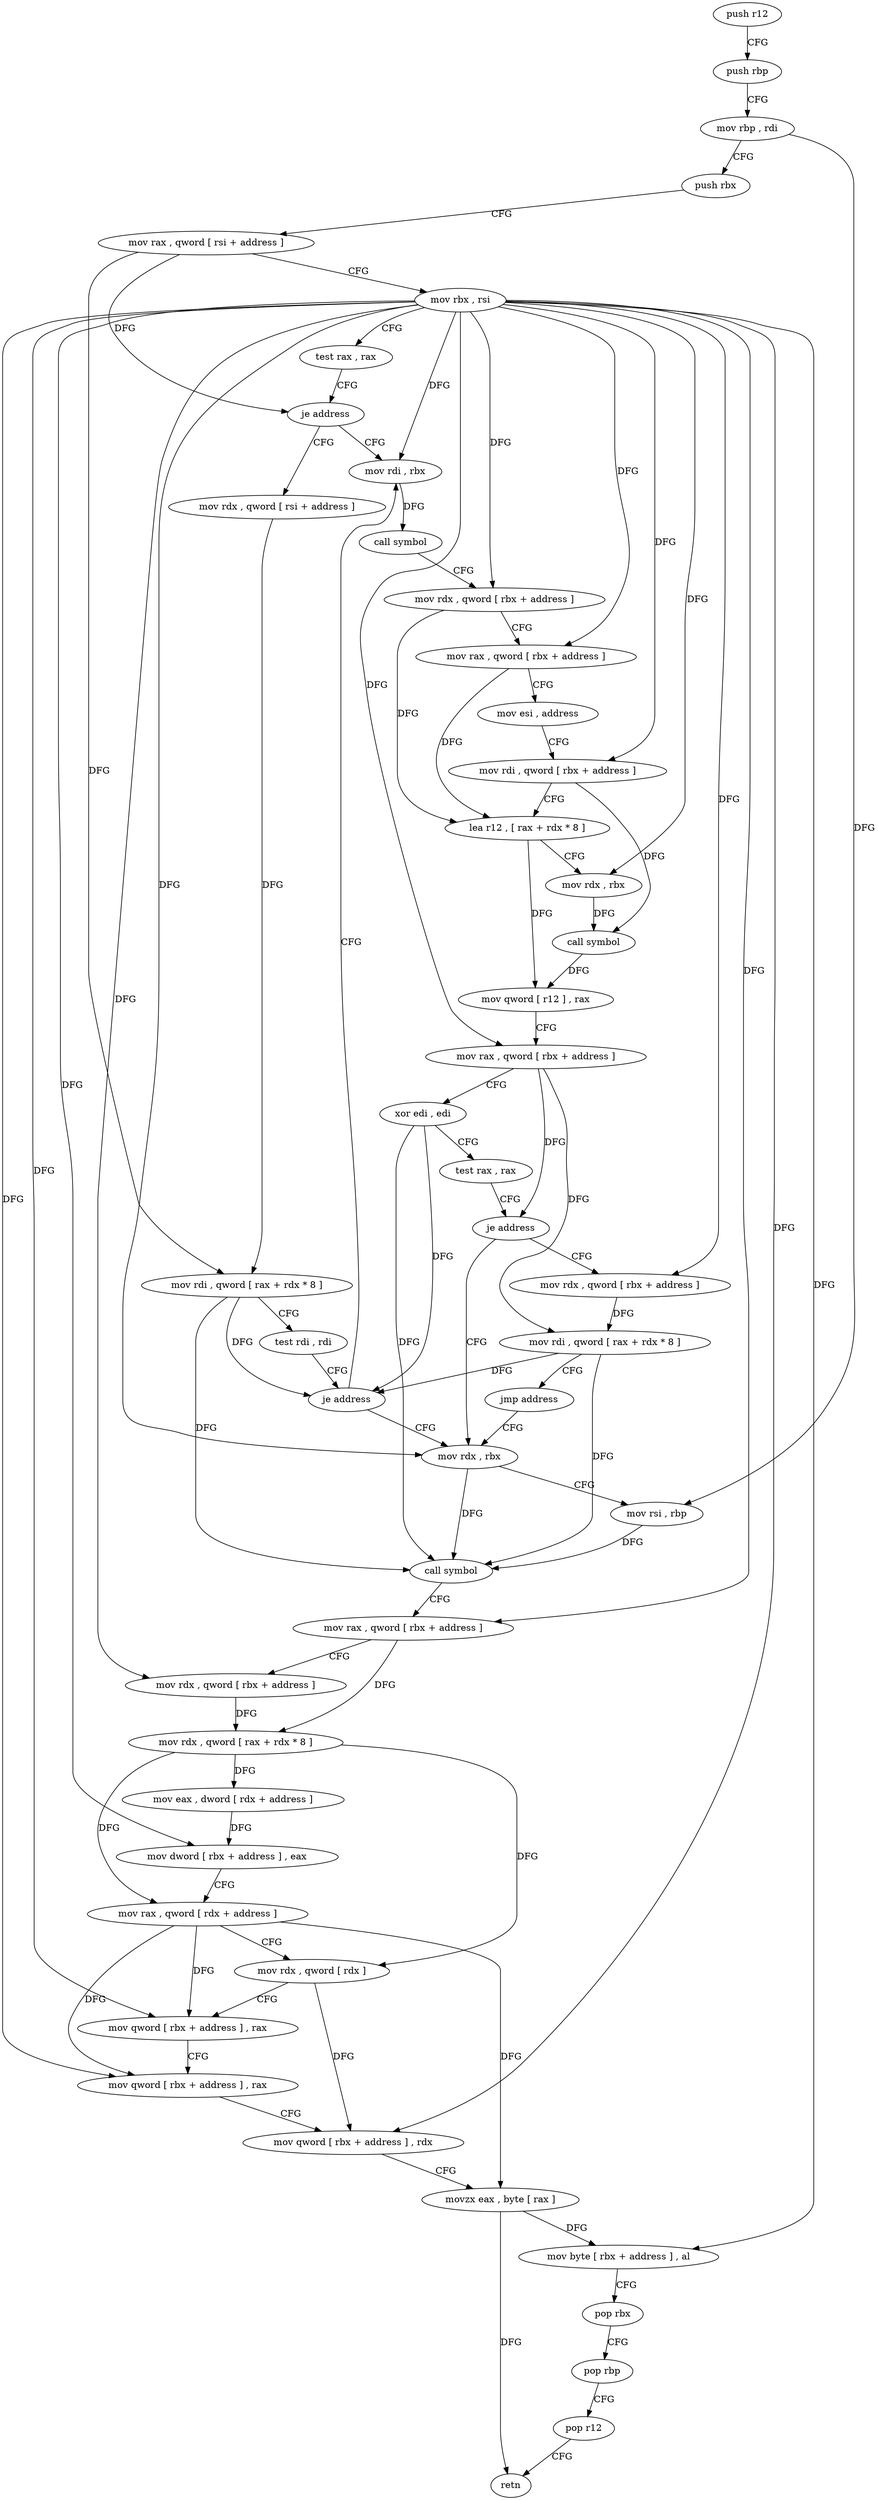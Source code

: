 digraph "func" {
"128192" [label = "push r12" ]
"128194" [label = "push rbp" ]
"128195" [label = "mov rbp , rdi" ]
"128198" [label = "push rbx" ]
"128199" [label = "mov rax , qword [ rsi + address ]" ]
"128203" [label = "mov rbx , rsi" ]
"128206" [label = "test rax , rax" ]
"128209" [label = "je address" ]
"128288" [label = "mov rdi , rbx" ]
"128211" [label = "mov rdx , qword [ rsi + address ]" ]
"128291" [label = "call symbol" ]
"128296" [label = "mov rdx , qword [ rbx + address ]" ]
"128300" [label = "mov rax , qword [ rbx + address ]" ]
"128304" [label = "mov esi , address" ]
"128309" [label = "mov rdi , qword [ rbx + address ]" ]
"128313" [label = "lea r12 , [ rax + rdx * 8 ]" ]
"128317" [label = "mov rdx , rbx" ]
"128320" [label = "call symbol" ]
"128325" [label = "mov qword [ r12 ] , rax" ]
"128329" [label = "mov rax , qword [ rbx + address ]" ]
"128333" [label = "xor edi , edi" ]
"128335" [label = "test rax , rax" ]
"128338" [label = "je address" ]
"128224" [label = "mov rdx , rbx" ]
"128340" [label = "mov rdx , qword [ rbx + address ]" ]
"128215" [label = "mov rdi , qword [ rax + rdx * 8 ]" ]
"128219" [label = "test rdi , rdi" ]
"128222" [label = "je address" ]
"128227" [label = "mov rsi , rbp" ]
"128230" [label = "call symbol" ]
"128235" [label = "mov rax , qword [ rbx + address ]" ]
"128239" [label = "mov rdx , qword [ rbx + address ]" ]
"128243" [label = "mov rdx , qword [ rax + rdx * 8 ]" ]
"128247" [label = "mov eax , dword [ rdx + address ]" ]
"128250" [label = "mov dword [ rbx + address ] , eax" ]
"128253" [label = "mov rax , qword [ rdx + address ]" ]
"128257" [label = "mov rdx , qword [ rdx ]" ]
"128260" [label = "mov qword [ rbx + address ] , rax" ]
"128264" [label = "mov qword [ rbx + address ] , rax" ]
"128271" [label = "mov qword [ rbx + address ] , rdx" ]
"128275" [label = "movzx eax , byte [ rax ]" ]
"128278" [label = "mov byte [ rbx + address ] , al" ]
"128281" [label = "pop rbx" ]
"128282" [label = "pop rbp" ]
"128283" [label = "pop r12" ]
"128285" [label = "retn" ]
"128344" [label = "mov rdi , qword [ rax + rdx * 8 ]" ]
"128348" [label = "jmp address" ]
"128192" -> "128194" [ label = "CFG" ]
"128194" -> "128195" [ label = "CFG" ]
"128195" -> "128198" [ label = "CFG" ]
"128195" -> "128227" [ label = "DFG" ]
"128198" -> "128199" [ label = "CFG" ]
"128199" -> "128203" [ label = "CFG" ]
"128199" -> "128209" [ label = "DFG" ]
"128199" -> "128215" [ label = "DFG" ]
"128203" -> "128206" [ label = "CFG" ]
"128203" -> "128288" [ label = "DFG" ]
"128203" -> "128296" [ label = "DFG" ]
"128203" -> "128300" [ label = "DFG" ]
"128203" -> "128309" [ label = "DFG" ]
"128203" -> "128317" [ label = "DFG" ]
"128203" -> "128329" [ label = "DFG" ]
"128203" -> "128224" [ label = "DFG" ]
"128203" -> "128235" [ label = "DFG" ]
"128203" -> "128239" [ label = "DFG" ]
"128203" -> "128250" [ label = "DFG" ]
"128203" -> "128260" [ label = "DFG" ]
"128203" -> "128264" [ label = "DFG" ]
"128203" -> "128271" [ label = "DFG" ]
"128203" -> "128278" [ label = "DFG" ]
"128203" -> "128340" [ label = "DFG" ]
"128206" -> "128209" [ label = "CFG" ]
"128209" -> "128288" [ label = "CFG" ]
"128209" -> "128211" [ label = "CFG" ]
"128288" -> "128291" [ label = "DFG" ]
"128211" -> "128215" [ label = "DFG" ]
"128291" -> "128296" [ label = "CFG" ]
"128296" -> "128300" [ label = "CFG" ]
"128296" -> "128313" [ label = "DFG" ]
"128300" -> "128304" [ label = "CFG" ]
"128300" -> "128313" [ label = "DFG" ]
"128304" -> "128309" [ label = "CFG" ]
"128309" -> "128313" [ label = "CFG" ]
"128309" -> "128320" [ label = "DFG" ]
"128313" -> "128317" [ label = "CFG" ]
"128313" -> "128325" [ label = "DFG" ]
"128317" -> "128320" [ label = "DFG" ]
"128320" -> "128325" [ label = "DFG" ]
"128325" -> "128329" [ label = "CFG" ]
"128329" -> "128333" [ label = "CFG" ]
"128329" -> "128338" [ label = "DFG" ]
"128329" -> "128344" [ label = "DFG" ]
"128333" -> "128335" [ label = "CFG" ]
"128333" -> "128222" [ label = "DFG" ]
"128333" -> "128230" [ label = "DFG" ]
"128335" -> "128338" [ label = "CFG" ]
"128338" -> "128224" [ label = "CFG" ]
"128338" -> "128340" [ label = "CFG" ]
"128224" -> "128227" [ label = "CFG" ]
"128224" -> "128230" [ label = "DFG" ]
"128340" -> "128344" [ label = "DFG" ]
"128215" -> "128219" [ label = "CFG" ]
"128215" -> "128222" [ label = "DFG" ]
"128215" -> "128230" [ label = "DFG" ]
"128219" -> "128222" [ label = "CFG" ]
"128222" -> "128288" [ label = "CFG" ]
"128222" -> "128224" [ label = "CFG" ]
"128227" -> "128230" [ label = "DFG" ]
"128230" -> "128235" [ label = "CFG" ]
"128235" -> "128239" [ label = "CFG" ]
"128235" -> "128243" [ label = "DFG" ]
"128239" -> "128243" [ label = "DFG" ]
"128243" -> "128247" [ label = "DFG" ]
"128243" -> "128253" [ label = "DFG" ]
"128243" -> "128257" [ label = "DFG" ]
"128247" -> "128250" [ label = "DFG" ]
"128250" -> "128253" [ label = "CFG" ]
"128253" -> "128257" [ label = "CFG" ]
"128253" -> "128260" [ label = "DFG" ]
"128253" -> "128264" [ label = "DFG" ]
"128253" -> "128275" [ label = "DFG" ]
"128257" -> "128260" [ label = "CFG" ]
"128257" -> "128271" [ label = "DFG" ]
"128260" -> "128264" [ label = "CFG" ]
"128264" -> "128271" [ label = "CFG" ]
"128271" -> "128275" [ label = "CFG" ]
"128275" -> "128278" [ label = "DFG" ]
"128275" -> "128285" [ label = "DFG" ]
"128278" -> "128281" [ label = "CFG" ]
"128281" -> "128282" [ label = "CFG" ]
"128282" -> "128283" [ label = "CFG" ]
"128283" -> "128285" [ label = "CFG" ]
"128344" -> "128348" [ label = "CFG" ]
"128344" -> "128222" [ label = "DFG" ]
"128344" -> "128230" [ label = "DFG" ]
"128348" -> "128224" [ label = "CFG" ]
}
